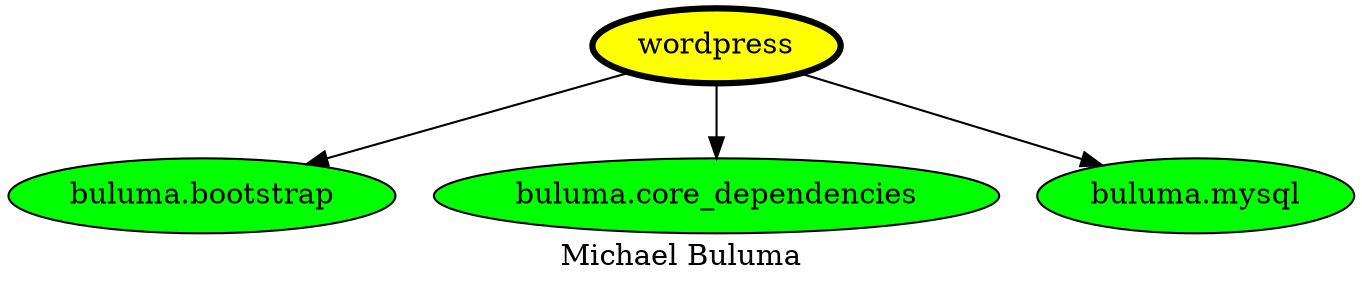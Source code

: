 digraph PhiloDilemma {
  label = "Michael Buluma" ;
  overlap=false
  {
    "wordpress" [fillcolor=yellow style=filled penwidth=3]
    "buluma.bootstrap" [fillcolor=green style=filled]
    "buluma.core_dependencies" [fillcolor=green style=filled]
    "buluma.mysql" [fillcolor=green style=filled]
  }
  "wordpress" -> "buluma.bootstrap"
  "wordpress" -> "buluma.core_dependencies"
  "wordpress" -> "buluma.mysql"
}
